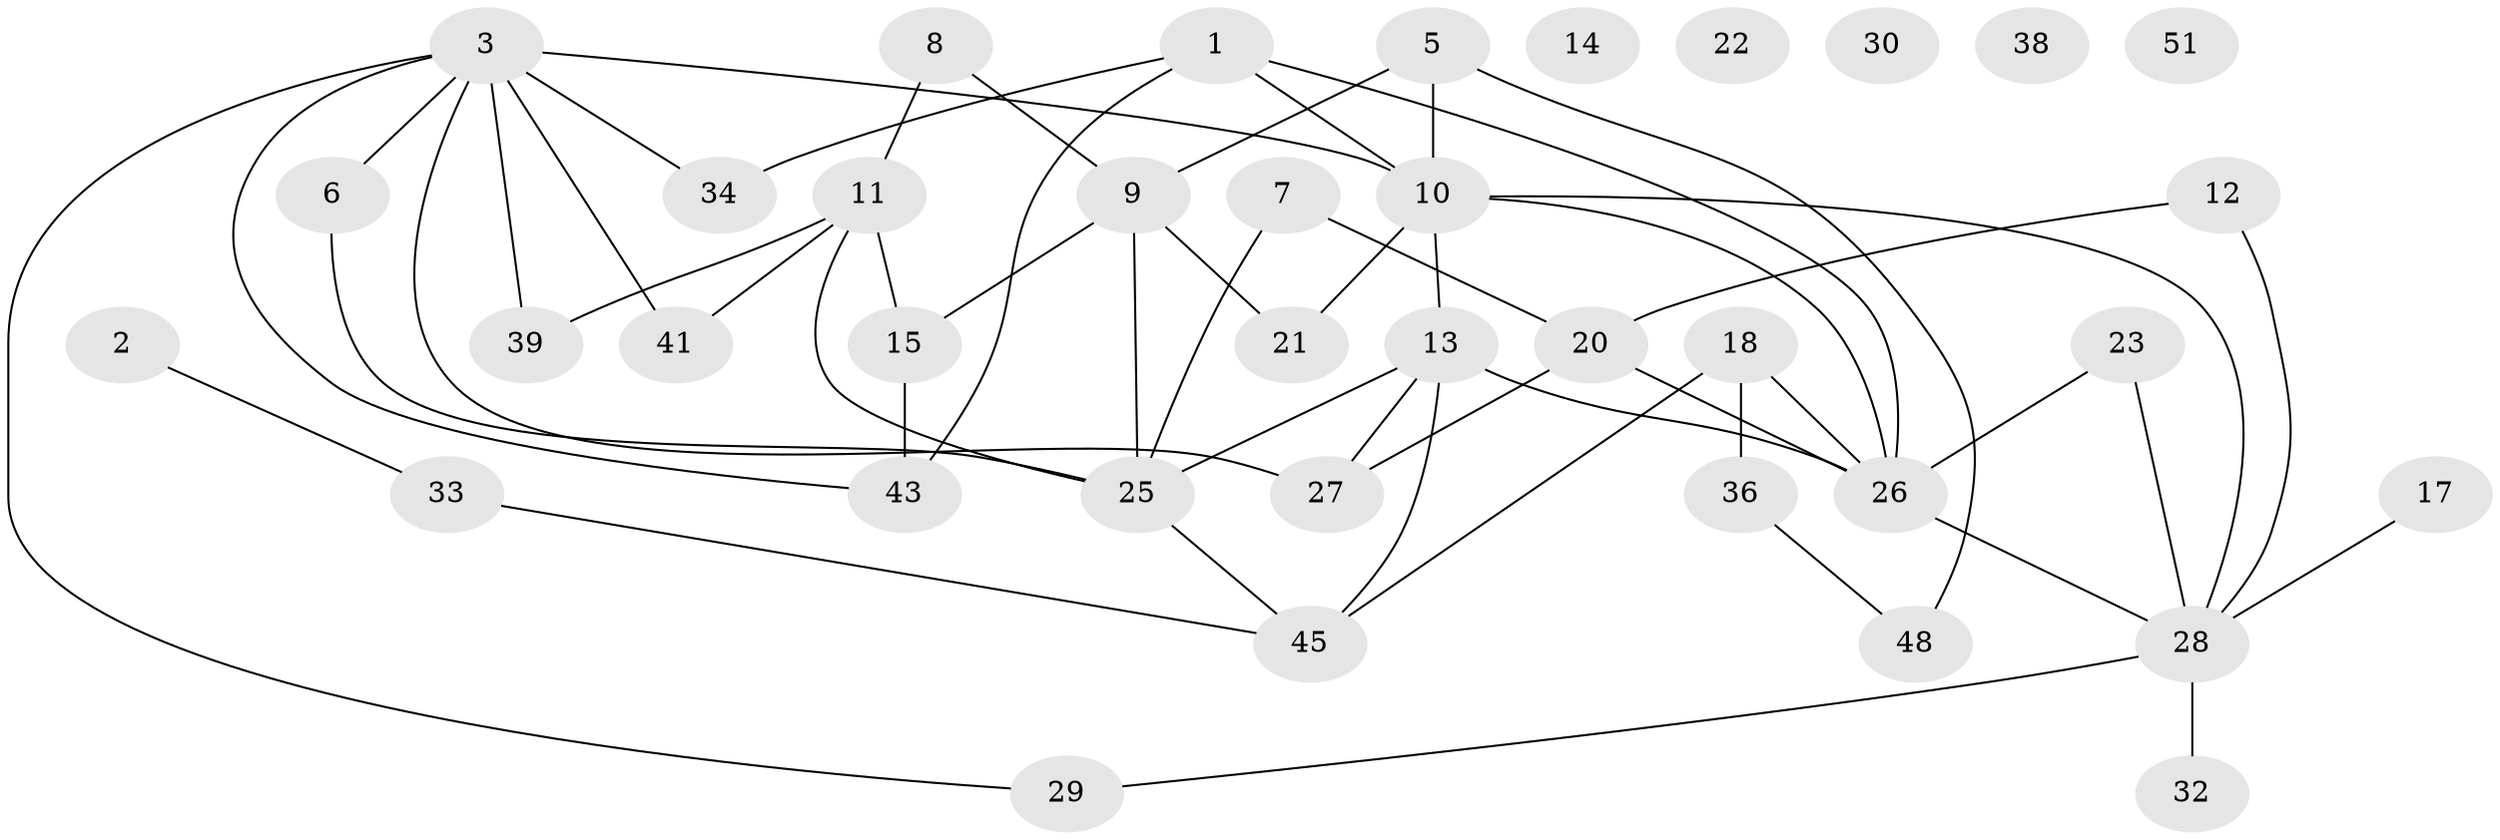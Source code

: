 // original degree distribution, {2: 0.36363636363636365, 7: 0.03636363636363636, 3: 0.2, 4: 0.18181818181818182, 1: 0.07272727272727272, 0: 0.09090909090909091, 5: 0.01818181818181818, 6: 0.03636363636363636}
// Generated by graph-tools (version 1.1) at 2025/41/03/06/25 10:41:20]
// undirected, 37 vertices, 53 edges
graph export_dot {
graph [start="1"]
  node [color=gray90,style=filled];
  1 [super="+19"];
  2 [super="+50"];
  3 [super="+4"];
  5 [super="+40"];
  6 [super="+53"];
  7;
  8 [super="+16"];
  9 [super="+37"];
  10 [super="+46"];
  11 [super="+24"];
  12;
  13 [super="+42"];
  14;
  15 [super="+31"];
  17;
  18 [super="+47"];
  20 [super="+35"];
  21;
  22;
  23;
  25 [super="+54"];
  26 [super="+55"];
  27;
  28 [super="+44"];
  29;
  30;
  32;
  33 [super="+49"];
  34;
  36;
  38;
  39;
  41;
  43;
  45;
  48 [super="+52"];
  51;
  1 -- 34;
  1 -- 43;
  1 -- 26;
  1 -- 10;
  2 -- 33;
  3 -- 27;
  3 -- 34;
  3 -- 39;
  3 -- 41;
  3 -- 43;
  3 -- 10;
  3 -- 29;
  3 -- 6;
  5 -- 10 [weight=2];
  5 -- 48;
  5 -- 9 [weight=2];
  6 -- 25;
  7 -- 20;
  7 -- 25;
  8 -- 11;
  8 -- 9;
  9 -- 21;
  9 -- 25;
  9 -- 15 [weight=2];
  10 -- 28;
  10 -- 21;
  10 -- 26;
  10 -- 13;
  11 -- 41;
  11 -- 25;
  11 -- 39;
  11 -- 15;
  12 -- 28;
  12 -- 20;
  13 -- 26;
  13 -- 45;
  13 -- 25;
  13 -- 27;
  15 -- 43;
  17 -- 28;
  18 -- 36;
  18 -- 45;
  18 -- 26;
  20 -- 26;
  20 -- 27;
  23 -- 28;
  23 -- 26;
  25 -- 45;
  26 -- 28;
  28 -- 32;
  28 -- 29;
  33 -- 45;
  36 -- 48;
}

